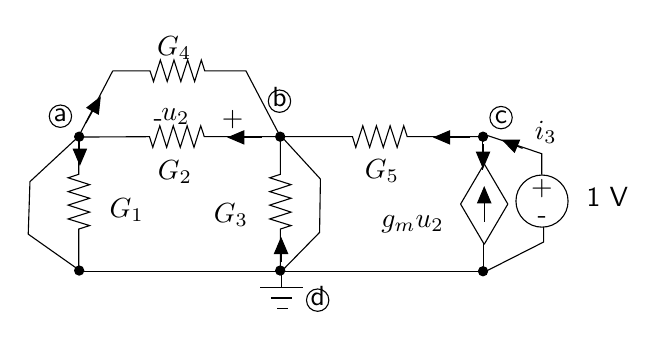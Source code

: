 \begin{tikzpicture}[y=-1cm]
\sf
\draw[black] (3.853,2.842) -- (3.853,3.329) -- (3.718,3.373) -- (3.991,3.46) -- (3.718,3.549) -- (3.991,3.633) -- (3.718,3.72) -- (3.991,3.809) -- (3.718,3.896) -- (3.991,3.98) -- (3.853,4.024) -- (3.853,4.58);
\draw[black] (6.413,2.842) -- (6.413,3.329) -- (6.278,3.373) -- (6.549,3.46) -- (6.278,3.549) -- (6.549,3.633) -- (6.278,3.72) -- (6.549,3.809) -- (6.278,3.896) -- (6.549,3.98) -- (6.413,4.024) -- (6.413,4.58);
\draw[black] (4.282,2.016) -- (4.758,2.016) -- (4.802,2.151) -- (4.889,1.878) -- (4.976,2.151) -- (5.062,1.878) -- (5.149,2.151) -- (5.236,1.878) -- (5.324,2.151) -- (5.409,1.878) -- (5.453,2.016) -- (5.982,2.016);
\draw[black] (3.822,2.856) -- (4.751,2.851) -- (4.793,2.987) -- (4.882,2.713) -- (4.969,2.987) -- (5.053,2.713) -- (5.142,2.987) -- (5.229,2.713) -- (5.316,2.987) -- (5.402,2.713) -- (5.447,2.851) -- (6.393,2.851);
\draw[black] (6.436,2.851) -- (7.329,2.851) -- (7.371,2.987) -- (7.46,2.713) -- (7.547,2.987) -- (7.633,2.713) -- (7.72,2.987) -- (7.807,2.713) -- (7.896,2.987) -- (7.98,2.713) -- (8.024,2.851) -- (9.011,2.851);
\draw[black] (3.62,2.591) circle (0.142cm);
\path (3.62,2.662) node[text=black,anchor=base] {a};
\draw[black] (6.402,2.4) circle (0.142cm);
\path (6.402,2.473) node[text=black,anchor=base] {b};
\draw[black] (9.002,3.196) -- (9.302,3.707);
\draw[black] (9.002,4.218) -- (9.302,3.707);
\draw[black] (9.002,3.196) -- (8.702,3.707);
\draw[black] (9.002,4.218) -- (8.702,3.707);
\draw[arrows=-triangle 45,black] (9.002,3.933) -- (9.002,3.478);
\draw[black] (9.736,3.669) circle (0.331cm);
\path (9.736,3.598) node[text=black,anchor=base] {+};
\path (9.74,3.96) node[text=black,anchor=base] {-};
\filldraw[black] (3.858,2.851) circle (0.058cm);
\filldraw[black] (3.858,4.551) circle (0.058cm);
\filldraw[black] (6.411,2.851) circle (0.058cm);
\filldraw[black] (6.411,4.551) circle (0.058cm);
\filldraw[black] (8.987,2.851) circle (0.058cm);
\filldraw[black] (8.987,4.56) circle (0.058cm);
\draw[black] (6.887,4.927) circle (0.142cm);
\draw[black] (9.216,2.609) circle (0.142cm);
\draw[black] (5.976,2.016) -- (6.413,2.851);
\draw[black] (4.284,2.016) -- (3.849,2.851);
\draw[arrows=-triangle 45,black] (6.176,2.86) -- (5.738,2.86);
\draw[arrows=-triangle 45,black] (3.867,2.898) -- (3.867,3.222);
\draw[arrows=-triangle 45,black] (8.827,2.86) -- (8.351,2.86);
\draw[arrows=-triangle 45,black] (8.987,2.947) -- (8.987,3.26);
\draw[arrows=-triangle 45,black] (6.422,4.447) -- (6.422,4.122);
\draw[arrows=-triangle 45,black] (3.942,2.68) -- (4.133,2.338);
\draw[black] (8.991,4.207) -- (8.991,4.54);
\draw[black] (8.98,2.84) -- (8.98,3.273);
\draw[black] (3.878,4.56) -- (9.011,4.56);
\draw[black] (9.033,2.833) -- (9.733,3.067) -- (9.733,3.333);
\draw[black] (8.989,4.578) -- (9.756,4.189) -- (9.756,4);
\draw[arrows=-triangle 45,black] (9.489,3) -- (9.222,2.889);
\draw[black] (3.856,2.844) -- (3.233,3.422) -- (3.211,4.089) -- (3.856,4.544);
\draw[black] (6.433,2.856) -- (6.922,3.389) -- (6.911,4.067) -- (6.444,4.544);
\path (5.064,1.824) node[text=black,anchor=base] {$G_4$};
\path (5.073,3.391) node[text=black,anchor=base] {$G_2$};
\path (7.704,3.382) node[text=black,anchor=base] {$G_5$};
\path (4.122,3.876) node[text=black,anchor=base west] {$G_1$};
\path (6.127,3.942) node[text=black,anchor=base east] {$G_3$};
\path (6.887,4.998) node[text=black,anchor=base] {d};
\path (9.216,2.682) node[text=black,anchor=base] {c};
\path (4.68,2.718) node[text=black,anchor=base west] {-};
\path (5.547,2.718) node[text=black,anchor=base west] {+};
\path (5.08,2.64) node[text=black,anchor=base] {$u_2$};
\path (9.522,2.889) node[text=black,anchor=base west] {$i_{3}$};
\path (10.178,3.733) node[text=black,anchor=base west] {1 V};
\path (8.613,4.007) node[text=black,anchor=base east] {$g_mu_2$};
\draw (6.427,4.491) -- (6.427,4.762);
\draw (6.156,4.762) -- (6.698,4.762);
\draw (6.291,4.9) -- (6.562,4.9);
\draw (6.373,5.036) -- (6.507,5.036);

\end{tikzpicture}%

%% Configure (x)emacs for this file ...
%% Local Variables:
%% mode: latex
%% End: